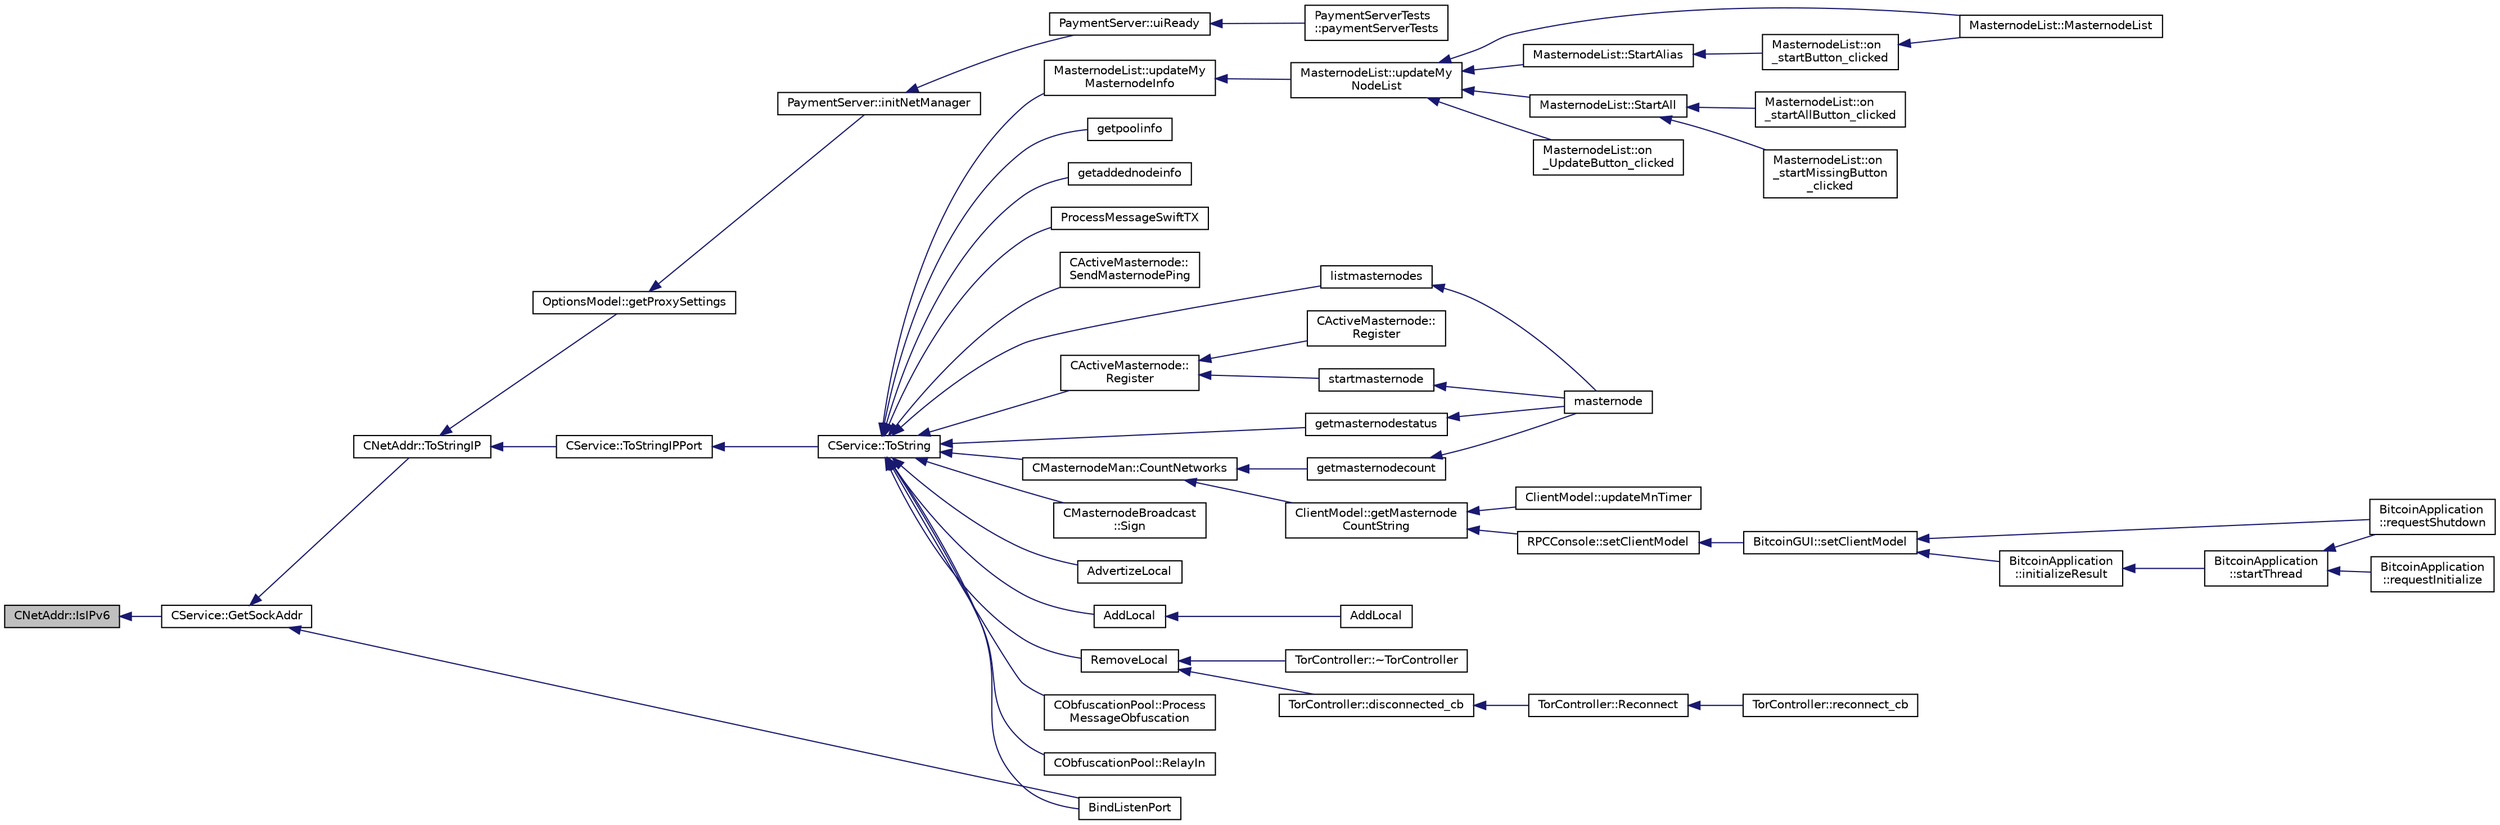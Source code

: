 digraph "CNetAddr::IsIPv6"
{
  edge [fontname="Helvetica",fontsize="10",labelfontname="Helvetica",labelfontsize="10"];
  node [fontname="Helvetica",fontsize="10",shape=record];
  rankdir="LR";
  Node201 [label="CNetAddr::IsIPv6",height=0.2,width=0.4,color="black", fillcolor="grey75", style="filled", fontcolor="black"];
  Node201 -> Node202 [dir="back",color="midnightblue",fontsize="10",style="solid",fontname="Helvetica"];
  Node202 [label="CService::GetSockAddr",height=0.2,width=0.4,color="black", fillcolor="white", style="filled",URL="$class_c_service.html#ac4c6d655fab3af40937f0b0c65581745"];
  Node202 -> Node203 [dir="back",color="midnightblue",fontsize="10",style="solid",fontname="Helvetica"];
  Node203 [label="BindListenPort",height=0.2,width=0.4,color="black", fillcolor="white", style="filled",URL="$net_8cpp.html#a9aace0157891faf517375c634647029a"];
  Node202 -> Node204 [dir="back",color="midnightblue",fontsize="10",style="solid",fontname="Helvetica"];
  Node204 [label="CNetAddr::ToStringIP",height=0.2,width=0.4,color="black", fillcolor="white", style="filled",URL="$class_c_net_addr.html#a0c8d9b5ed3824546ff4dccca3b28b073"];
  Node204 -> Node205 [dir="back",color="midnightblue",fontsize="10",style="solid",fontname="Helvetica"];
  Node205 [label="CService::ToStringIPPort",height=0.2,width=0.4,color="black", fillcolor="white", style="filled",URL="$class_c_service.html#a224204c838b12eeb49ca7eabe6f75004"];
  Node205 -> Node206 [dir="back",color="midnightblue",fontsize="10",style="solid",fontname="Helvetica"];
  Node206 [label="CService::ToString",height=0.2,width=0.4,color="black", fillcolor="white", style="filled",URL="$class_c_service.html#a225473158bc07c87a6a862160d73cfea"];
  Node206 -> Node207 [dir="back",color="midnightblue",fontsize="10",style="solid",fontname="Helvetica"];
  Node207 [label="CActiveMasternode::\lSendMasternodePing",height=0.2,width=0.4,color="black", fillcolor="white", style="filled",URL="$class_c_active_masternode.html#ae30a82106f2c0b6875344e39e49393c2",tooltip="Ping Masternode. "];
  Node206 -> Node208 [dir="back",color="midnightblue",fontsize="10",style="solid",fontname="Helvetica"];
  Node208 [label="CActiveMasternode::\lRegister",height=0.2,width=0.4,color="black", fillcolor="white", style="filled",URL="$class_c_active_masternode.html#ac53ffe35960cdf312e813de5942a9584",tooltip="Register any Masternode. "];
  Node208 -> Node209 [dir="back",color="midnightblue",fontsize="10",style="solid",fontname="Helvetica"];
  Node209 [label="CActiveMasternode::\lRegister",height=0.2,width=0.4,color="black", fillcolor="white", style="filled",URL="$class_c_active_masternode.html#a99e26870efec1ea98738cda1a5a85702",tooltip="Register remote Masternode. "];
  Node208 -> Node210 [dir="back",color="midnightblue",fontsize="10",style="solid",fontname="Helvetica"];
  Node210 [label="startmasternode",height=0.2,width=0.4,color="black", fillcolor="white", style="filled",URL="$rpcmasternode_8cpp.html#ab37c9f565d5d9dbb3e695422e3474b00"];
  Node210 -> Node211 [dir="back",color="midnightblue",fontsize="10",style="solid",fontname="Helvetica"];
  Node211 [label="masternode",height=0.2,width=0.4,color="black", fillcolor="white", style="filled",URL="$rpcmasternode_8cpp.html#a30609e443aeb47c29ed0878d16b1b5e1"];
  Node206 -> Node212 [dir="back",color="midnightblue",fontsize="10",style="solid",fontname="Helvetica"];
  Node212 [label="CMasternodeBroadcast\l::Sign",height=0.2,width=0.4,color="black", fillcolor="white", style="filled",URL="$class_c_masternode_broadcast.html#a60496c36bcb74c3f5516faac1a08b376"];
  Node206 -> Node213 [dir="back",color="midnightblue",fontsize="10",style="solid",fontname="Helvetica"];
  Node213 [label="CMasternodeMan::CountNetworks",height=0.2,width=0.4,color="black", fillcolor="white", style="filled",URL="$class_c_masternode_man.html#ad9c856855690a334742d7044c7166a2a"];
  Node213 -> Node214 [dir="back",color="midnightblue",fontsize="10",style="solid",fontname="Helvetica"];
  Node214 [label="ClientModel::getMasternode\lCountString",height=0.2,width=0.4,color="black", fillcolor="white", style="filled",URL="$class_client_model.html#ab8dae86e417c050723fee66420a333ed"];
  Node214 -> Node215 [dir="back",color="midnightblue",fontsize="10",style="solid",fontname="Helvetica"];
  Node215 [label="ClientModel::updateMnTimer",height=0.2,width=0.4,color="black", fillcolor="white", style="filled",URL="$class_client_model.html#a2c343f22834086eb6e6172dbcaf6426c"];
  Node214 -> Node216 [dir="back",color="midnightblue",fontsize="10",style="solid",fontname="Helvetica"];
  Node216 [label="RPCConsole::setClientModel",height=0.2,width=0.4,color="black", fillcolor="white", style="filled",URL="$class_r_p_c_console.html#a355349a33664a07628e9ca22a60f5fa7"];
  Node216 -> Node217 [dir="back",color="midnightblue",fontsize="10",style="solid",fontname="Helvetica"];
  Node217 [label="BitcoinGUI::setClientModel",height=0.2,width=0.4,color="black", fillcolor="white", style="filled",URL="$class_bitcoin_g_u_i.html#a99d71e1f8478ab937ce2522c8d3815e3",tooltip="Set the client model. "];
  Node217 -> Node218 [dir="back",color="midnightblue",fontsize="10",style="solid",fontname="Helvetica"];
  Node218 [label="BitcoinApplication\l::requestShutdown",height=0.2,width=0.4,color="black", fillcolor="white", style="filled",URL="$class_bitcoin_application.html#a37c560d4c04d14a6da151b82caf8888f",tooltip="Request core shutdown. "];
  Node217 -> Node219 [dir="back",color="midnightblue",fontsize="10",style="solid",fontname="Helvetica"];
  Node219 [label="BitcoinApplication\l::initializeResult",height=0.2,width=0.4,color="black", fillcolor="white", style="filled",URL="$class_bitcoin_application.html#aceb08b4063e4fb264cf11cf7f9edd969"];
  Node219 -> Node220 [dir="back",color="midnightblue",fontsize="10",style="solid",fontname="Helvetica"];
  Node220 [label="BitcoinApplication\l::startThread",height=0.2,width=0.4,color="black", fillcolor="white", style="filled",URL="$class_bitcoin_application.html#a61afce9356e452c53ad4c83f5ca19df8"];
  Node220 -> Node221 [dir="back",color="midnightblue",fontsize="10",style="solid",fontname="Helvetica"];
  Node221 [label="BitcoinApplication\l::requestInitialize",height=0.2,width=0.4,color="black", fillcolor="white", style="filled",URL="$class_bitcoin_application.html#ade19c44b87b00b6b19b433caf4c22ba6",tooltip="Request core initialization. "];
  Node220 -> Node218 [dir="back",color="midnightblue",fontsize="10",style="solid",fontname="Helvetica"];
  Node213 -> Node222 [dir="back",color="midnightblue",fontsize="10",style="solid",fontname="Helvetica"];
  Node222 [label="getmasternodecount",height=0.2,width=0.4,color="black", fillcolor="white", style="filled",URL="$rpcmasternode_8cpp.html#af5cafe7e6498c3c5629dfc95bbf8d6cd"];
  Node222 -> Node211 [dir="back",color="midnightblue",fontsize="10",style="solid",fontname="Helvetica"];
  Node206 -> Node223 [dir="back",color="midnightblue",fontsize="10",style="solid",fontname="Helvetica"];
  Node223 [label="AdvertizeLocal",height=0.2,width=0.4,color="black", fillcolor="white", style="filled",URL="$net_8h.html#a049abe300398a68bfbd8ec6afc6046a9"];
  Node206 -> Node224 [dir="back",color="midnightblue",fontsize="10",style="solid",fontname="Helvetica"];
  Node224 [label="AddLocal",height=0.2,width=0.4,color="black", fillcolor="white", style="filled",URL="$net_8h.html#a337d6af198a6b0d75f830e56da9b91e9"];
  Node224 -> Node225 [dir="back",color="midnightblue",fontsize="10",style="solid",fontname="Helvetica"];
  Node225 [label="AddLocal",height=0.2,width=0.4,color="black", fillcolor="white", style="filled",URL="$net_8h.html#abda4e8f87772f9a9d9d8f52a93791ffc"];
  Node206 -> Node226 [dir="back",color="midnightblue",fontsize="10",style="solid",fontname="Helvetica"];
  Node226 [label="RemoveLocal",height=0.2,width=0.4,color="black", fillcolor="white", style="filled",URL="$net_8h.html#a040c40f60af5f50a128fc1aac4cb5ebd"];
  Node226 -> Node227 [dir="back",color="midnightblue",fontsize="10",style="solid",fontname="Helvetica"];
  Node227 [label="TorController::~TorController",height=0.2,width=0.4,color="black", fillcolor="white", style="filled",URL="$class_tor_controller.html#a98c6b822f4a60da7847a974607b95963"];
  Node226 -> Node228 [dir="back",color="midnightblue",fontsize="10",style="solid",fontname="Helvetica"];
  Node228 [label="TorController::disconnected_cb",height=0.2,width=0.4,color="black", fillcolor="white", style="filled",URL="$class_tor_controller.html#a81392f33f0c7e069762668ec3a757075",tooltip="Callback after connection lost or failed connection attempt. "];
  Node228 -> Node229 [dir="back",color="midnightblue",fontsize="10",style="solid",fontname="Helvetica"];
  Node229 [label="TorController::Reconnect",height=0.2,width=0.4,color="black", fillcolor="white", style="filled",URL="$class_tor_controller.html#ae5d4304836fce79574ec540c5ada8269",tooltip="Reconnect, after getting disconnected. "];
  Node229 -> Node230 [dir="back",color="midnightblue",fontsize="10",style="solid",fontname="Helvetica"];
  Node230 [label="TorController::reconnect_cb",height=0.2,width=0.4,color="black", fillcolor="white", style="filled",URL="$class_tor_controller.html#a2fa9614b4fa0e24c57f443b3c56f835c",tooltip="Callback for reconnect timer. "];
  Node206 -> Node203 [dir="back",color="midnightblue",fontsize="10",style="solid",fontname="Helvetica"];
  Node206 -> Node231 [dir="back",color="midnightblue",fontsize="10",style="solid",fontname="Helvetica"];
  Node231 [label="CObfuscationPool::Process\lMessageObfuscation",height=0.2,width=0.4,color="black", fillcolor="white", style="filled",URL="$class_c_obfuscation_pool.html#a9018f786df376b190c391bbf774be9d6",tooltip="Process a Obfuscation message using the Obfuscation protocol. "];
  Node206 -> Node232 [dir="back",color="midnightblue",fontsize="10",style="solid",fontname="Helvetica"];
  Node232 [label="CObfuscationPool::RelayIn",height=0.2,width=0.4,color="black", fillcolor="white", style="filled",URL="$class_c_obfuscation_pool.html#ab49e7abe067bbc0b610a12750d4f5bf2"];
  Node206 -> Node233 [dir="back",color="midnightblue",fontsize="10",style="solid",fontname="Helvetica"];
  Node233 [label="MasternodeList::updateMy\lMasternodeInfo",height=0.2,width=0.4,color="black", fillcolor="white", style="filled",URL="$class_masternode_list.html#aab24be7fcf713ad32d557e163cbd3d8d"];
  Node233 -> Node234 [dir="back",color="midnightblue",fontsize="10",style="solid",fontname="Helvetica"];
  Node234 [label="MasternodeList::updateMy\lNodeList",height=0.2,width=0.4,color="black", fillcolor="white", style="filled",URL="$class_masternode_list.html#abfb8462c699669f75f7a8005089bdb0a"];
  Node234 -> Node235 [dir="back",color="midnightblue",fontsize="10",style="solid",fontname="Helvetica"];
  Node235 [label="MasternodeList::MasternodeList",height=0.2,width=0.4,color="black", fillcolor="white", style="filled",URL="$class_masternode_list.html#a341c2ce3e55eecb90f8733c72af375c4"];
  Node234 -> Node236 [dir="back",color="midnightblue",fontsize="10",style="solid",fontname="Helvetica"];
  Node236 [label="MasternodeList::StartAlias",height=0.2,width=0.4,color="black", fillcolor="white", style="filled",URL="$class_masternode_list.html#ab3a42d1c66f3b28e9843335d8ce0178d"];
  Node236 -> Node237 [dir="back",color="midnightblue",fontsize="10",style="solid",fontname="Helvetica"];
  Node237 [label="MasternodeList::on\l_startButton_clicked",height=0.2,width=0.4,color="black", fillcolor="white", style="filled",URL="$class_masternode_list.html#a4370755b1dcdbf4a9396108c2b7ae76a"];
  Node237 -> Node235 [dir="back",color="midnightblue",fontsize="10",style="solid",fontname="Helvetica"];
  Node234 -> Node238 [dir="back",color="midnightblue",fontsize="10",style="solid",fontname="Helvetica"];
  Node238 [label="MasternodeList::StartAll",height=0.2,width=0.4,color="black", fillcolor="white", style="filled",URL="$class_masternode_list.html#a0ebd5301adf7567e6a82550ba6d02ccc"];
  Node238 -> Node239 [dir="back",color="midnightblue",fontsize="10",style="solid",fontname="Helvetica"];
  Node239 [label="MasternodeList::on\l_startAllButton_clicked",height=0.2,width=0.4,color="black", fillcolor="white", style="filled",URL="$class_masternode_list.html#a12e7d7a66cc6ce787fb5de9babfd7358"];
  Node238 -> Node240 [dir="back",color="midnightblue",fontsize="10",style="solid",fontname="Helvetica"];
  Node240 [label="MasternodeList::on\l_startMissingButton\l_clicked",height=0.2,width=0.4,color="black", fillcolor="white", style="filled",URL="$class_masternode_list.html#a559cf1011eede788d0416c7390e25145"];
  Node234 -> Node241 [dir="back",color="midnightblue",fontsize="10",style="solid",fontname="Helvetica"];
  Node241 [label="MasternodeList::on\l_UpdateButton_clicked",height=0.2,width=0.4,color="black", fillcolor="white", style="filled",URL="$class_masternode_list.html#ac16494ee5cfb2ac1dfed8af6e5b8f443"];
  Node206 -> Node242 [dir="back",color="midnightblue",fontsize="10",style="solid",fontname="Helvetica"];
  Node242 [label="getpoolinfo",height=0.2,width=0.4,color="black", fillcolor="white", style="filled",URL="$rpcmasternode_8cpp.html#aea4471c128eb07bb1b70b4344ac38564"];
  Node206 -> Node243 [dir="back",color="midnightblue",fontsize="10",style="solid",fontname="Helvetica"];
  Node243 [label="listmasternodes",height=0.2,width=0.4,color="black", fillcolor="white", style="filled",URL="$rpcmasternode_8cpp.html#a7670cc32a8bffbd99760becd8d33357a"];
  Node243 -> Node211 [dir="back",color="midnightblue",fontsize="10",style="solid",fontname="Helvetica"];
  Node206 -> Node244 [dir="back",color="midnightblue",fontsize="10",style="solid",fontname="Helvetica"];
  Node244 [label="getmasternodestatus",height=0.2,width=0.4,color="black", fillcolor="white", style="filled",URL="$rpcmasternode_8cpp.html#abef23ff79746db353d81f356e3fe938e"];
  Node244 -> Node211 [dir="back",color="midnightblue",fontsize="10",style="solid",fontname="Helvetica"];
  Node206 -> Node245 [dir="back",color="midnightblue",fontsize="10",style="solid",fontname="Helvetica"];
  Node245 [label="getaddednodeinfo",height=0.2,width=0.4,color="black", fillcolor="white", style="filled",URL="$rpcnet_8cpp.html#a2a6994d3b180c8e9ce81e0da65a41bb3"];
  Node206 -> Node246 [dir="back",color="midnightblue",fontsize="10",style="solid",fontname="Helvetica"];
  Node246 [label="ProcessMessageSwiftTX",height=0.2,width=0.4,color="black", fillcolor="white", style="filled",URL="$swifttx_8h.html#a155e5c12fe35b2b4129c46ba9b66b06f"];
  Node204 -> Node247 [dir="back",color="midnightblue",fontsize="10",style="solid",fontname="Helvetica"];
  Node247 [label="OptionsModel::getProxySettings",height=0.2,width=0.4,color="black", fillcolor="white", style="filled",URL="$class_options_model.html#a0fa582a801df3753c2c50840c40bb350"];
  Node247 -> Node248 [dir="back",color="midnightblue",fontsize="10",style="solid",fontname="Helvetica"];
  Node248 [label="PaymentServer::initNetManager",height=0.2,width=0.4,color="black", fillcolor="white", style="filled",URL="$class_payment_server.html#a2f94f2c3e12d03199870e17008535302"];
  Node248 -> Node249 [dir="back",color="midnightblue",fontsize="10",style="solid",fontname="Helvetica"];
  Node249 [label="PaymentServer::uiReady",height=0.2,width=0.4,color="black", fillcolor="white", style="filled",URL="$class_payment_server.html#abb6c65fabbf97ba95381997ca9cd6993"];
  Node249 -> Node250 [dir="back",color="midnightblue",fontsize="10",style="solid",fontname="Helvetica"];
  Node250 [label="PaymentServerTests\l::paymentServerTests",height=0.2,width=0.4,color="black", fillcolor="white", style="filled",URL="$class_payment_server_tests.html#a82c8a7437bfc26c28619b954a5ee8cad"];
}
